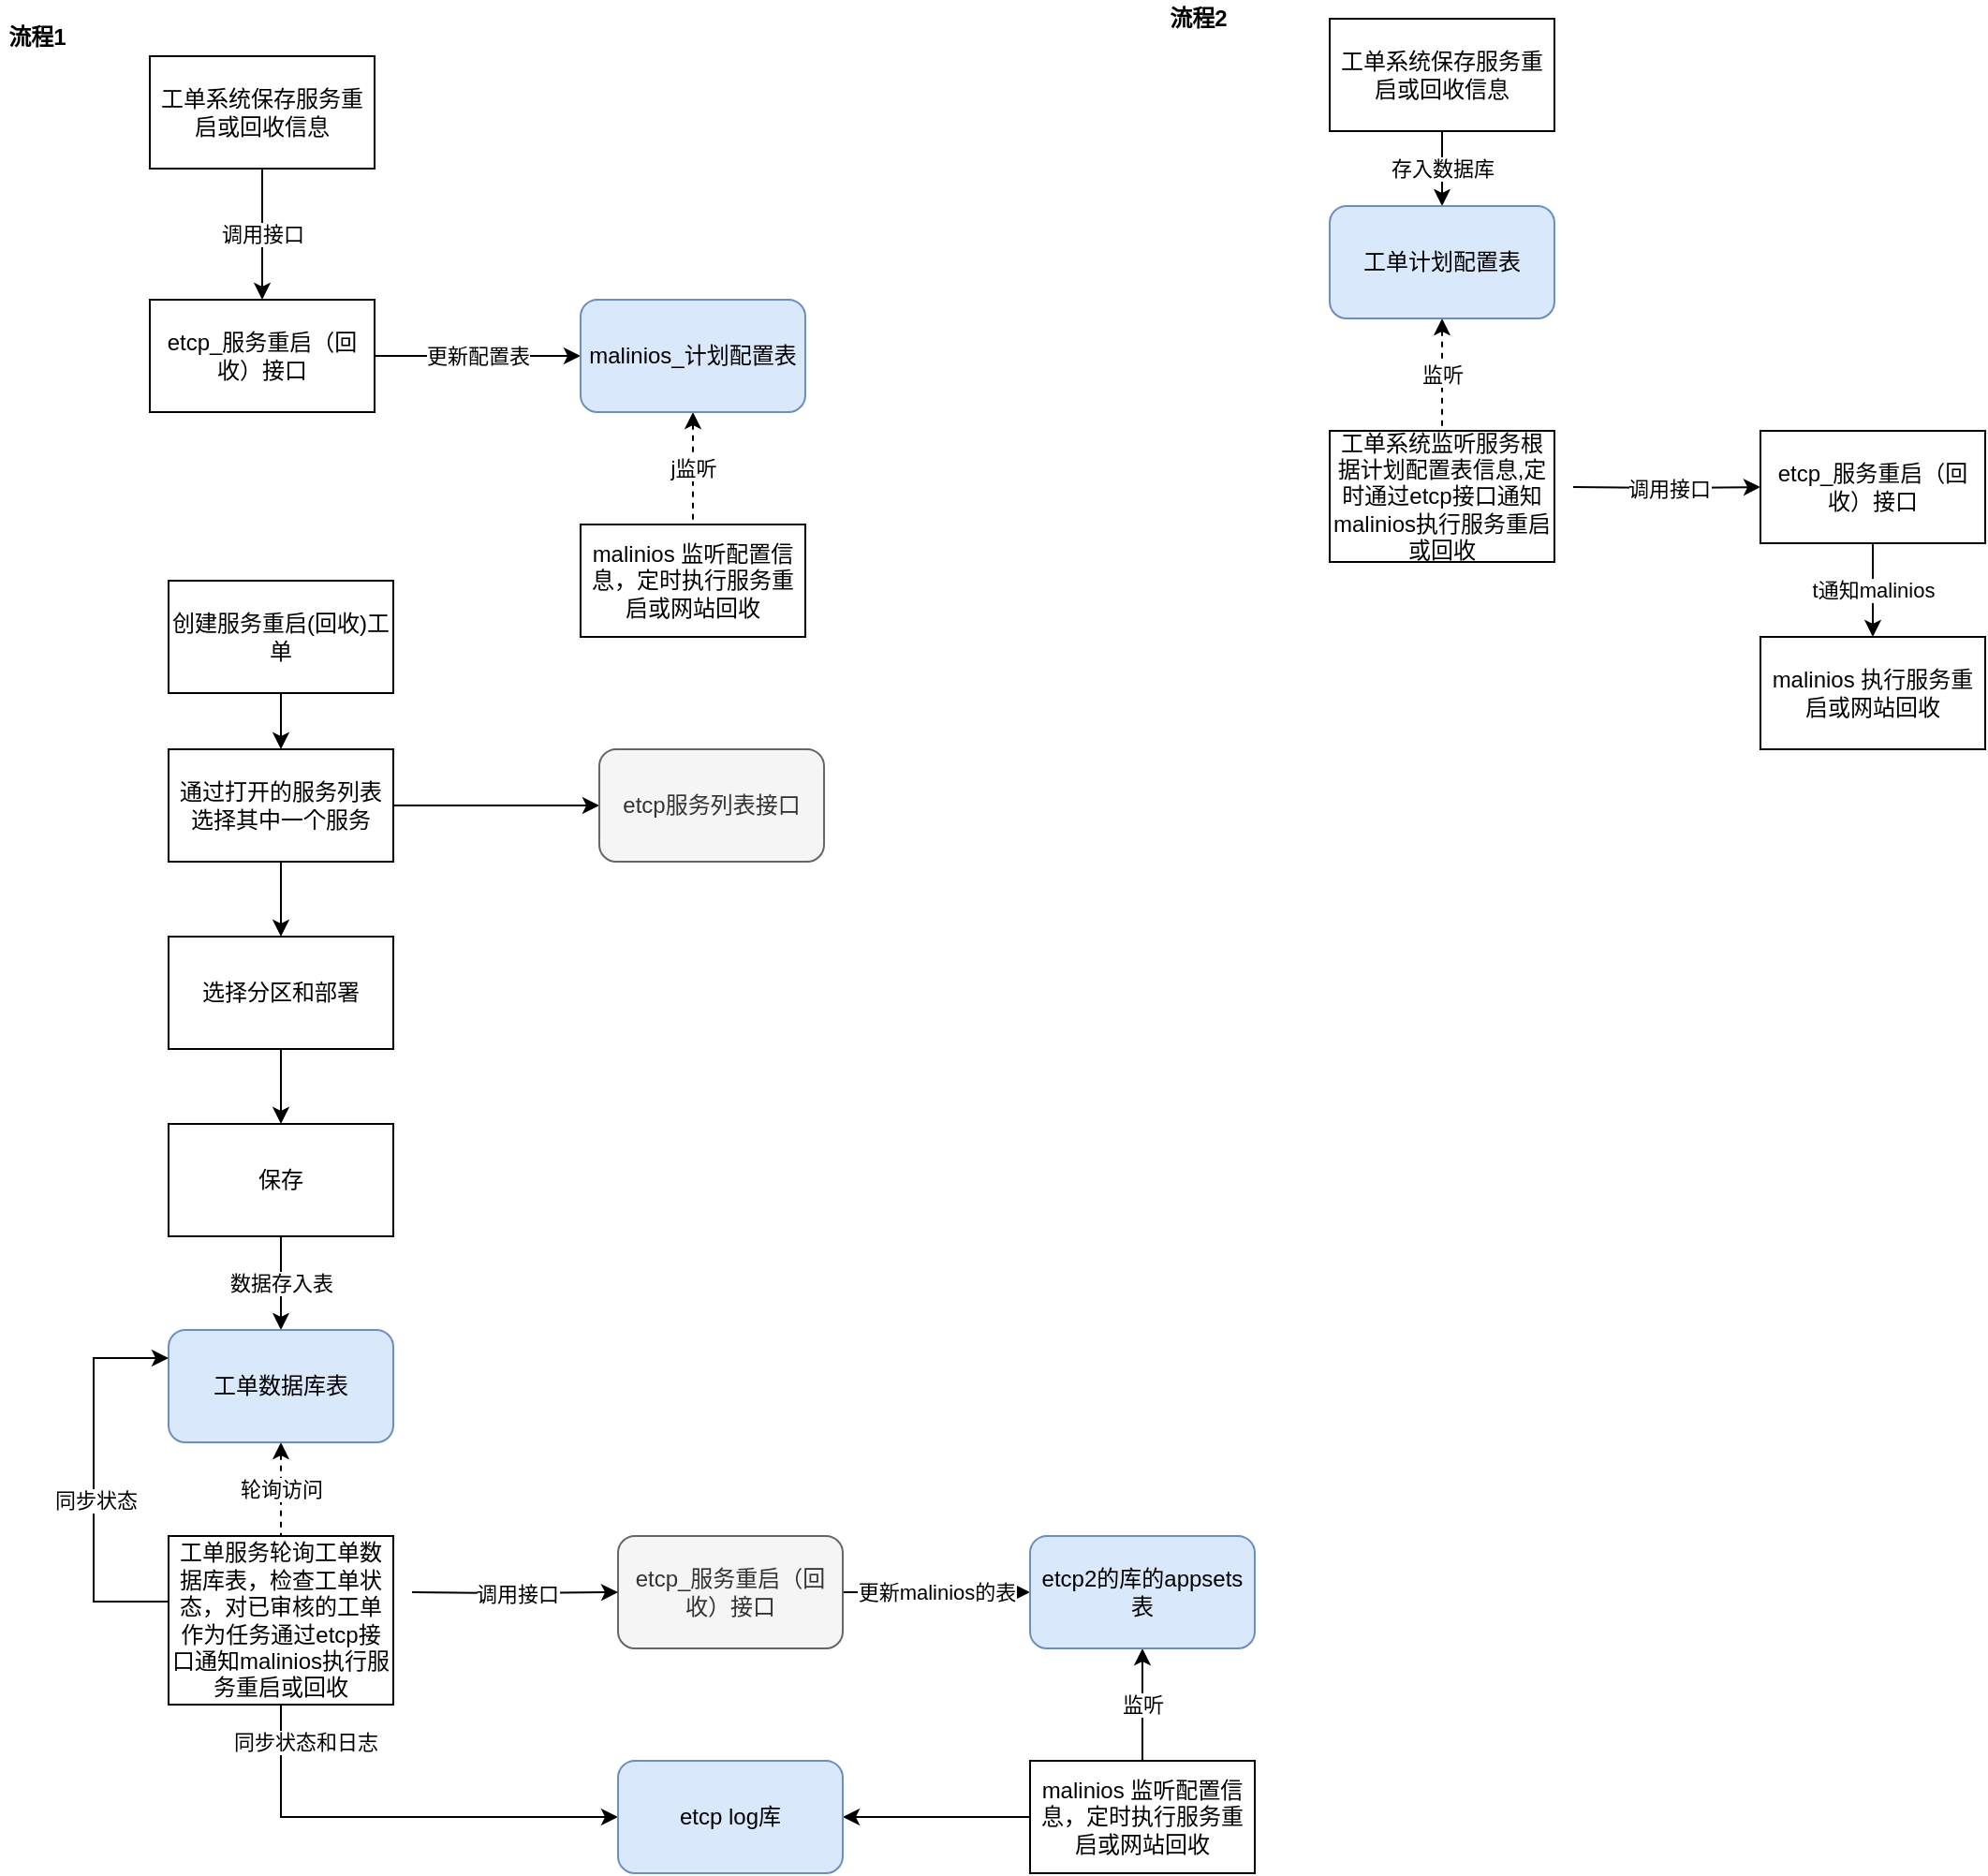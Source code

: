 <mxfile version="13.6.2" type="github" pages="2">
  <diagram id="EzvsVdePeBlgIJyYRWt2" name="第 1 页">
    <mxGraphModel dx="782" dy="469" grid="1" gridSize="10" guides="1" tooltips="1" connect="1" arrows="1" fold="1" page="0" pageScale="1" pageWidth="827" pageHeight="1169" math="0" shadow="0">
      <root>
        <mxCell id="0" />
        <mxCell id="1" parent="0" />
        <mxCell id="kahGNoXoC8xInckrxuAR-6" value="调用接口" style="edgeStyle=orthogonalEdgeStyle;rounded=0;orthogonalLoop=1;jettySize=auto;html=1;" edge="1" parent="1" source="kahGNoXoC8xInckrxuAR-1" target="kahGNoXoC8xInckrxuAR-2">
          <mxGeometry relative="1" as="geometry" />
        </mxCell>
        <mxCell id="kahGNoXoC8xInckrxuAR-1" value="工单系统保存服务重启或回收信息" style="rounded=0;whiteSpace=wrap;html=1;" vertex="1" parent="1">
          <mxGeometry x="120" y="90" width="120" height="60" as="geometry" />
        </mxCell>
        <mxCell id="kahGNoXoC8xInckrxuAR-5" value="更新配置表" style="edgeStyle=orthogonalEdgeStyle;rounded=0;orthogonalLoop=1;jettySize=auto;html=1;entryX=0;entryY=0.5;entryDx=0;entryDy=0;" edge="1" parent="1" source="kahGNoXoC8xInckrxuAR-2" target="kahGNoXoC8xInckrxuAR-4">
          <mxGeometry relative="1" as="geometry">
            <Array as="points">
              <mxPoint x="290" y="250" />
              <mxPoint x="290" y="250" />
            </Array>
          </mxGeometry>
        </mxCell>
        <mxCell id="kahGNoXoC8xInckrxuAR-2" value="etcp_服务重启（回收）接口" style="rounded=0;whiteSpace=wrap;html=1;" vertex="1" parent="1">
          <mxGeometry x="120" y="220" width="120" height="60" as="geometry" />
        </mxCell>
        <mxCell id="kahGNoXoC8xInckrxuAR-3" value="malinios 监听配置信息，定时执行服务重启或网站回收" style="rounded=0;whiteSpace=wrap;html=1;" vertex="1" parent="1">
          <mxGeometry x="350" y="340" width="120" height="60" as="geometry" />
        </mxCell>
        <mxCell id="kahGNoXoC8xInckrxuAR-7" value="j监听" style="edgeStyle=orthogonalEdgeStyle;rounded=0;orthogonalLoop=1;jettySize=auto;html=1;entryX=0.5;entryY=0;entryDx=0;entryDy=0;dashed=1;endArrow=none;endFill=0;startArrow=classic;startFill=1;" edge="1" parent="1" source="kahGNoXoC8xInckrxuAR-4" target="kahGNoXoC8xInckrxuAR-3">
          <mxGeometry relative="1" as="geometry" />
        </mxCell>
        <mxCell id="kahGNoXoC8xInckrxuAR-4" value="malinios_计划配置表" style="rounded=1;whiteSpace=wrap;html=1;fillColor=#dae8fc;strokeColor=#6c8ebf;" vertex="1" parent="1">
          <mxGeometry x="350" y="220" width="120" height="60" as="geometry" />
        </mxCell>
        <mxCell id="kahGNoXoC8xInckrxuAR-15" value="存入数据库" style="edgeStyle=orthogonalEdgeStyle;rounded=0;orthogonalLoop=1;jettySize=auto;html=1;entryX=0.5;entryY=0;entryDx=0;entryDy=0;" edge="1" parent="1" source="kahGNoXoC8xInckrxuAR-9" target="kahGNoXoC8xInckrxuAR-14">
          <mxGeometry relative="1" as="geometry" />
        </mxCell>
        <mxCell id="kahGNoXoC8xInckrxuAR-9" value="工单系统保存服务重启或回收信息" style="rounded=0;whiteSpace=wrap;html=1;" vertex="1" parent="1">
          <mxGeometry x="750" y="70" width="120" height="60" as="geometry" />
        </mxCell>
        <mxCell id="kahGNoXoC8xInckrxuAR-21" value="t通知malinios" style="edgeStyle=orthogonalEdgeStyle;rounded=0;orthogonalLoop=1;jettySize=auto;html=1;startArrow=none;startFill=0;endArrow=classic;endFill=1;" edge="1" parent="1" source="kahGNoXoC8xInckrxuAR-11" target="kahGNoXoC8xInckrxuAR-12">
          <mxGeometry relative="1" as="geometry">
            <Array as="points">
              <mxPoint x="1040" y="370" />
              <mxPoint x="1040" y="370" />
            </Array>
          </mxGeometry>
        </mxCell>
        <mxCell id="kahGNoXoC8xInckrxuAR-11" value="etcp_服务重启（回收）接口" style="rounded=0;whiteSpace=wrap;html=1;" vertex="1" parent="1">
          <mxGeometry x="980" y="290" width="120" height="60" as="geometry" />
        </mxCell>
        <mxCell id="kahGNoXoC8xInckrxuAR-12" value="malinios 执行服务重启或网站回收" style="rounded=0;whiteSpace=wrap;html=1;" vertex="1" parent="1">
          <mxGeometry x="980" y="400" width="120" height="60" as="geometry" />
        </mxCell>
        <mxCell id="kahGNoXoC8xInckrxuAR-13" value="调用接口" style="edgeStyle=orthogonalEdgeStyle;rounded=0;orthogonalLoop=1;jettySize=auto;html=1;entryX=0;entryY=0.5;entryDx=0;entryDy=0;" edge="1" parent="1" target="kahGNoXoC8xInckrxuAR-11">
          <mxGeometry relative="1" as="geometry">
            <mxPoint x="880" y="320" as="sourcePoint" />
          </mxGeometry>
        </mxCell>
        <mxCell id="kahGNoXoC8xInckrxuAR-19" value="监听" style="edgeStyle=orthogonalEdgeStyle;rounded=0;orthogonalLoop=1;jettySize=auto;html=1;entryX=0.5;entryY=0;entryDx=0;entryDy=0;dashed=1;startArrow=classic;startFill=1;endArrow=none;endFill=0;" edge="1" parent="1" source="kahGNoXoC8xInckrxuAR-14" target="kahGNoXoC8xInckrxuAR-16">
          <mxGeometry relative="1" as="geometry" />
        </mxCell>
        <mxCell id="kahGNoXoC8xInckrxuAR-14" value="工单计划配置表" style="rounded=1;whiteSpace=wrap;html=1;fillColor=#dae8fc;strokeColor=#6c8ebf;" vertex="1" parent="1">
          <mxGeometry x="750" y="170" width="120" height="60" as="geometry" />
        </mxCell>
        <mxCell id="kahGNoXoC8xInckrxuAR-16" value="工单系统监听服务根据计划配置表信息,定时通过etcp接口通知malinios执行服务重启或回收" style="rounded=0;whiteSpace=wrap;html=1;" vertex="1" parent="1">
          <mxGeometry x="750" y="290" width="120" height="70" as="geometry" />
        </mxCell>
        <mxCell id="kahGNoXoC8xInckrxuAR-22" value="流程1" style="text;html=1;strokeColor=none;fillColor=none;align=center;verticalAlign=middle;whiteSpace=wrap;rounded=0;fontStyle=1" vertex="1" parent="1">
          <mxGeometry x="40" y="70" width="40" height="20" as="geometry" />
        </mxCell>
        <mxCell id="kahGNoXoC8xInckrxuAR-23" value="流程2" style="text;html=1;strokeColor=none;fillColor=none;align=center;verticalAlign=middle;whiteSpace=wrap;rounded=0;fontStyle=1" vertex="1" parent="1">
          <mxGeometry x="660" y="60" width="40" height="20" as="geometry" />
        </mxCell>
        <mxCell id="kahGNoXoC8xInckrxuAR-26" value="数据存入表" style="edgeStyle=orthogonalEdgeStyle;rounded=0;orthogonalLoop=1;jettySize=auto;html=1;entryX=0.5;entryY=0;entryDx=0;entryDy=0;" edge="1" parent="1" source="kahGNoXoC8xInckrxuAR-27" target="kahGNoXoC8xInckrxuAR-33">
          <mxGeometry relative="1" as="geometry" />
        </mxCell>
        <mxCell id="kahGNoXoC8xInckrxuAR-27" value="保存" style="rounded=0;whiteSpace=wrap;html=1;" vertex="1" parent="1">
          <mxGeometry x="130" y="660" width="120" height="60" as="geometry" />
        </mxCell>
        <mxCell id="kahGNoXoC8xInckrxuAR-39" value="更新malinios的表" style="edgeStyle=orthogonalEdgeStyle;rounded=0;orthogonalLoop=1;jettySize=auto;html=1;entryX=0;entryY=0.5;entryDx=0;entryDy=0;startArrow=none;startFill=0;endArrow=classic;endFill=1;" edge="1" parent="1" source="kahGNoXoC8xInckrxuAR-29" target="kahGNoXoC8xInckrxuAR-38">
          <mxGeometry relative="1" as="geometry" />
        </mxCell>
        <mxCell id="kahGNoXoC8xInckrxuAR-29" value="etcp_服务重启（回收）接口" style="rounded=1;whiteSpace=wrap;html=1;fillColor=#f5f5f5;strokeColor=#666666;fontColor=#333333;glass=0;" vertex="1" parent="1">
          <mxGeometry x="370" y="880" width="120" height="60" as="geometry" />
        </mxCell>
        <mxCell id="kahGNoXoC8xInckrxuAR-31" value="调用接口" style="edgeStyle=orthogonalEdgeStyle;rounded=0;orthogonalLoop=1;jettySize=auto;html=1;entryX=0;entryY=0.5;entryDx=0;entryDy=0;" edge="1" parent="1" target="kahGNoXoC8xInckrxuAR-29">
          <mxGeometry relative="1" as="geometry">
            <mxPoint x="260" y="910" as="sourcePoint" />
          </mxGeometry>
        </mxCell>
        <mxCell id="kahGNoXoC8xInckrxuAR-32" value="轮询访问" style="edgeStyle=orthogonalEdgeStyle;rounded=0;orthogonalLoop=1;jettySize=auto;html=1;entryX=0.5;entryY=0;entryDx=0;entryDy=0;dashed=1;startArrow=classic;startFill=1;endArrow=none;endFill=0;" edge="1" parent="1" source="kahGNoXoC8xInckrxuAR-33" target="kahGNoXoC8xInckrxuAR-34">
          <mxGeometry relative="1" as="geometry" />
        </mxCell>
        <mxCell id="kahGNoXoC8xInckrxuAR-33" value="工单数据库表" style="rounded=1;whiteSpace=wrap;html=1;fillColor=#dae8fc;strokeColor=#6c8ebf;" vertex="1" parent="1">
          <mxGeometry x="130" y="770" width="120" height="60" as="geometry" />
        </mxCell>
        <mxCell id="kahGNoXoC8xInckrxuAR-43" style="edgeStyle=orthogonalEdgeStyle;rounded=0;orthogonalLoop=1;jettySize=auto;html=1;entryX=0;entryY=0.5;entryDx=0;entryDy=0;startArrow=none;startFill=0;endArrow=classic;endFill=1;" edge="1" parent="1" source="kahGNoXoC8xInckrxuAR-34" target="kahGNoXoC8xInckrxuAR-41">
          <mxGeometry relative="1" as="geometry">
            <Array as="points">
              <mxPoint x="190" y="1030" />
            </Array>
          </mxGeometry>
        </mxCell>
        <mxCell id="kahGNoXoC8xInckrxuAR-44" value="同步状态和日志" style="edgeLabel;html=1;align=center;verticalAlign=middle;resizable=0;points=[];" vertex="1" connectable="0" parent="kahGNoXoC8xInckrxuAR-43">
          <mxGeometry x="-0.397" y="40" relative="1" as="geometry">
            <mxPoint as="offset" />
          </mxGeometry>
        </mxCell>
        <mxCell id="kahGNoXoC8xInckrxuAR-45" style="edgeStyle=orthogonalEdgeStyle;rounded=0;orthogonalLoop=1;jettySize=auto;html=1;entryX=0;entryY=0.25;entryDx=0;entryDy=0;startArrow=none;startFill=0;endArrow=classic;endFill=1;" edge="1" parent="1" source="kahGNoXoC8xInckrxuAR-34" target="kahGNoXoC8xInckrxuAR-33">
          <mxGeometry relative="1" as="geometry">
            <Array as="points">
              <mxPoint x="90" y="915" />
              <mxPoint x="90" y="785" />
            </Array>
          </mxGeometry>
        </mxCell>
        <mxCell id="kahGNoXoC8xInckrxuAR-46" value="同步状态" style="edgeLabel;html=1;align=center;verticalAlign=middle;resizable=0;points=[];" vertex="1" connectable="0" parent="kahGNoXoC8xInckrxuAR-45">
          <mxGeometry x="-0.105" y="-1" relative="1" as="geometry">
            <mxPoint as="offset" />
          </mxGeometry>
        </mxCell>
        <mxCell id="kahGNoXoC8xInckrxuAR-34" value="工单服务轮询工单数据库表，检查工单状态，对已审核的工单作为任务通过etcp接口通知malinios执行服务重启或回收" style="rounded=0;whiteSpace=wrap;html=1;" vertex="1" parent="1">
          <mxGeometry x="130" y="880" width="120" height="90" as="geometry" />
        </mxCell>
        <mxCell id="kahGNoXoC8xInckrxuAR-40" value="监听" style="edgeStyle=orthogonalEdgeStyle;rounded=0;orthogonalLoop=1;jettySize=auto;html=1;startArrow=none;startFill=0;endArrow=classic;endFill=1;" edge="1" parent="1" source="kahGNoXoC8xInckrxuAR-36" target="kahGNoXoC8xInckrxuAR-38">
          <mxGeometry relative="1" as="geometry" />
        </mxCell>
        <mxCell id="kahGNoXoC8xInckrxuAR-42" style="edgeStyle=orthogonalEdgeStyle;rounded=0;orthogonalLoop=1;jettySize=auto;html=1;entryX=1;entryY=0.5;entryDx=0;entryDy=0;startArrow=none;startFill=0;endArrow=classic;endFill=1;" edge="1" parent="1" source="kahGNoXoC8xInckrxuAR-36" target="kahGNoXoC8xInckrxuAR-41">
          <mxGeometry relative="1" as="geometry" />
        </mxCell>
        <mxCell id="kahGNoXoC8xInckrxuAR-36" value="malinios 监听配置信息，定时执行服务重启或网站回收" style="rounded=0;whiteSpace=wrap;html=1;" vertex="1" parent="1">
          <mxGeometry x="590" y="1000" width="120" height="60" as="geometry" />
        </mxCell>
        <mxCell id="kahGNoXoC8xInckrxuAR-38" value="etcp2的库的appsets表" style="rounded=1;whiteSpace=wrap;html=1;fillColor=#dae8fc;strokeColor=#6c8ebf;" vertex="1" parent="1">
          <mxGeometry x="590" y="880" width="120" height="60" as="geometry" />
        </mxCell>
        <mxCell id="kahGNoXoC8xInckrxuAR-41" value="etcp log库" style="rounded=1;whiteSpace=wrap;html=1;fillColor=#dae8fc;strokeColor=#6c8ebf;" vertex="1" parent="1">
          <mxGeometry x="370" y="1000" width="120" height="60" as="geometry" />
        </mxCell>
        <mxCell id="kahGNoXoC8xInckrxuAR-51" style="edgeStyle=orthogonalEdgeStyle;rounded=0;orthogonalLoop=1;jettySize=auto;html=1;entryX=0.5;entryY=0;entryDx=0;entryDy=0;startArrow=none;startFill=0;endArrow=classic;endFill=1;" edge="1" parent="1" source="kahGNoXoC8xInckrxuAR-47" target="kahGNoXoC8xInckrxuAR-49">
          <mxGeometry relative="1" as="geometry" />
        </mxCell>
        <mxCell id="kahGNoXoC8xInckrxuAR-47" value="创建服务重启(回收)工单" style="rounded=0;whiteSpace=wrap;html=1;" vertex="1" parent="1">
          <mxGeometry x="130" y="370" width="120" height="60" as="geometry" />
        </mxCell>
        <mxCell id="kahGNoXoC8xInckrxuAR-52" style="edgeStyle=orthogonalEdgeStyle;rounded=0;orthogonalLoop=1;jettySize=auto;html=1;startArrow=none;startFill=0;endArrow=classic;endFill=1;" edge="1" parent="1" source="kahGNoXoC8xInckrxuAR-49">
          <mxGeometry relative="1" as="geometry">
            <mxPoint x="360" y="490" as="targetPoint" />
          </mxGeometry>
        </mxCell>
        <mxCell id="kahGNoXoC8xInckrxuAR-54" style="edgeStyle=orthogonalEdgeStyle;rounded=0;orthogonalLoop=1;jettySize=auto;html=1;startArrow=none;startFill=0;endArrow=classic;endFill=1;" edge="1" parent="1" source="kahGNoXoC8xInckrxuAR-49">
          <mxGeometry relative="1" as="geometry">
            <mxPoint x="190" y="560" as="targetPoint" />
          </mxGeometry>
        </mxCell>
        <mxCell id="kahGNoXoC8xInckrxuAR-49" value="通过打开的服务列表选择其中一个服务" style="rounded=0;whiteSpace=wrap;html=1;" vertex="1" parent="1">
          <mxGeometry x="130" y="460" width="120" height="60" as="geometry" />
        </mxCell>
        <mxCell id="kahGNoXoC8xInckrxuAR-53" value="etcp服务列表接口" style="rounded=1;whiteSpace=wrap;html=1;fillColor=#f5f5f5;strokeColor=#666666;fontColor=#333333;" vertex="1" parent="1">
          <mxGeometry x="360" y="460" width="120" height="60" as="geometry" />
        </mxCell>
        <mxCell id="kahGNoXoC8xInckrxuAR-56" style="edgeStyle=orthogonalEdgeStyle;rounded=0;orthogonalLoop=1;jettySize=auto;html=1;entryX=0.5;entryY=0;entryDx=0;entryDy=0;startArrow=none;startFill=0;endArrow=classic;endFill=1;" edge="1" parent="1" source="kahGNoXoC8xInckrxuAR-55" target="kahGNoXoC8xInckrxuAR-27">
          <mxGeometry relative="1" as="geometry" />
        </mxCell>
        <mxCell id="kahGNoXoC8xInckrxuAR-55" value="选择分区和部署" style="rounded=0;whiteSpace=wrap;html=1;" vertex="1" parent="1">
          <mxGeometry x="130" y="560" width="120" height="60" as="geometry" />
        </mxCell>
      </root>
    </mxGraphModel>
  </diagram>
  <diagram id="qsNHM28TNspkJRu5wapX" name="第 2 页">
    <mxGraphModel dx="1422" dy="828" grid="1" gridSize="10" guides="1" tooltips="1" connect="1" arrows="1" fold="1" page="1" pageScale="1" pageWidth="827" pageHeight="1169" math="0" shadow="0">
      <root>
        <mxCell id="pmHmGgtYiZV_STidITvy-0" />
        <mxCell id="pmHmGgtYiZV_STidITvy-1" parent="pmHmGgtYiZV_STidITvy-0" />
        <mxCell id="pmHmGgtYiZV_STidITvy-2" value="数据存入工单表" style="edgeStyle=orthogonalEdgeStyle;rounded=0;orthogonalLoop=1;jettySize=auto;html=1;entryX=0.5;entryY=0;entryDx=0;entryDy=0;" edge="1" parent="pmHmGgtYiZV_STidITvy-1" source="pmHmGgtYiZV_STidITvy-3" target="pmHmGgtYiZV_STidITvy-8">
          <mxGeometry relative="1" as="geometry" />
        </mxCell>
        <mxCell id="pmHmGgtYiZV_STidITvy-3" value="保存" style="rounded=0;whiteSpace=wrap;html=1;" vertex="1" parent="pmHmGgtYiZV_STidITvy-1">
          <mxGeometry x="140" y="640" width="120" height="60" as="geometry" />
        </mxCell>
        <mxCell id="pmHmGgtYiZV_STidITvy-4" value="重新服务信息&lt;br&gt;写入表&lt;span style=&quot;font-size: 12px ; background-color: rgb(248 , 249 , 250)&quot;&gt;app_sets&lt;/span&gt;" style="edgeStyle=orthogonalEdgeStyle;rounded=0;orthogonalLoop=1;jettySize=auto;html=1;entryX=0;entryY=0.5;entryDx=0;entryDy=0;startArrow=none;startFill=0;endArrow=classic;endFill=1;" edge="1" parent="pmHmGgtYiZV_STidITvy-1" source="pmHmGgtYiZV_STidITvy-5" target="pmHmGgtYiZV_STidITvy-17">
          <mxGeometry relative="1" as="geometry" />
        </mxCell>
        <mxCell id="pmHmGgtYiZV_STidITvy-5" value="etcp_服务重启（回收）接口" style="rounded=1;whiteSpace=wrap;html=1;fillColor=#f5f5f5;strokeColor=#666666;fontColor=#333333;glass=0;" vertex="1" parent="pmHmGgtYiZV_STidITvy-1">
          <mxGeometry x="390" y="870" width="120" height="60" as="geometry" />
        </mxCell>
        <mxCell id="pmHmGgtYiZV_STidITvy-6" value="调用接口&lt;br&gt;传服务重启信息" style="edgeStyle=orthogonalEdgeStyle;rounded=0;orthogonalLoop=1;jettySize=auto;html=1;entryX=0;entryY=0.5;entryDx=0;entryDy=0;exitX=0.992;exitY=0.422;exitDx=0;exitDy=0;exitPerimeter=0;" edge="1" parent="pmHmGgtYiZV_STidITvy-1" target="pmHmGgtYiZV_STidITvy-5" source="pmHmGgtYiZV_STidITvy-13">
          <mxGeometry relative="1" as="geometry">
            <mxPoint x="270" y="890" as="sourcePoint" />
          </mxGeometry>
        </mxCell>
        <mxCell id="pmHmGgtYiZV_STidITvy-7" value="轮询访问" style="edgeStyle=orthogonalEdgeStyle;rounded=0;orthogonalLoop=1;jettySize=auto;html=1;entryX=0.5;entryY=0;entryDx=0;entryDy=0;dashed=1;startArrow=classic;startFill=1;endArrow=none;endFill=0;" edge="1" parent="pmHmGgtYiZV_STidITvy-1" source="pmHmGgtYiZV_STidITvy-8" target="pmHmGgtYiZV_STidITvy-13">
          <mxGeometry relative="1" as="geometry" />
        </mxCell>
        <mxCell id="pmHmGgtYiZV_STidITvy-8" value="工单数据库表" style="rounded=1;whiteSpace=wrap;html=1;fillColor=#dae8fc;strokeColor=#6c8ebf;" vertex="1" parent="pmHmGgtYiZV_STidITvy-1">
          <mxGeometry x="140" y="750" width="120" height="60" as="geometry" />
        </mxCell>
        <mxCell id="pmHmGgtYiZV_STidITvy-9" style="edgeStyle=orthogonalEdgeStyle;rounded=0;orthogonalLoop=1;jettySize=auto;html=1;entryX=0;entryY=0.5;entryDx=0;entryDy=0;startArrow=none;startFill=0;endArrow=classic;endFill=1;" edge="1" parent="pmHmGgtYiZV_STidITvy-1" source="pmHmGgtYiZV_STidITvy-13" target="pmHmGgtYiZV_STidITvy-18">
          <mxGeometry relative="1" as="geometry">
            <Array as="points">
              <mxPoint x="200" y="1110" />
            </Array>
          </mxGeometry>
        </mxCell>
        <mxCell id="pmHmGgtYiZV_STidITvy-10" value="同步状态和日志" style="edgeLabel;html=1;align=center;verticalAlign=middle;resizable=0;points=[];" vertex="1" connectable="0" parent="pmHmGgtYiZV_STidITvy-9">
          <mxGeometry x="-0.397" y="40" relative="1" as="geometry">
            <mxPoint x="90" y="20" as="offset" />
          </mxGeometry>
        </mxCell>
        <mxCell id="pmHmGgtYiZV_STidITvy-11" style="edgeStyle=orthogonalEdgeStyle;rounded=0;orthogonalLoop=1;jettySize=auto;html=1;entryX=0;entryY=0.25;entryDx=0;entryDy=0;startArrow=none;startFill=0;endArrow=classic;endFill=1;" edge="1" parent="pmHmGgtYiZV_STidITvy-1" source="pmHmGgtYiZV_STidITvy-13" target="pmHmGgtYiZV_STidITvy-8">
          <mxGeometry relative="1" as="geometry">
            <Array as="points">
              <mxPoint x="100" y="895" />
              <mxPoint x="100" y="765" />
            </Array>
          </mxGeometry>
        </mxCell>
        <mxCell id="pmHmGgtYiZV_STidITvy-12" value="同步状态" style="edgeLabel;html=1;align=center;verticalAlign=middle;resizable=0;points=[];" vertex="1" connectable="0" parent="pmHmGgtYiZV_STidITvy-11">
          <mxGeometry x="-0.105" y="-1" relative="1" as="geometry">
            <mxPoint as="offset" />
          </mxGeometry>
        </mxCell>
        <mxCell id="pmHmGgtYiZV_STidITvy-13" value="工单服务轮询工单数据库表，检查工单状态，对已审核的工单作为任务通过etcp接口通知malinios执行服务重启或回收" style="rounded=0;whiteSpace=wrap;html=1;" vertex="1" parent="pmHmGgtYiZV_STidITvy-1">
          <mxGeometry x="140" y="860" width="120" height="90" as="geometry" />
        </mxCell>
        <mxCell id="pmHmGgtYiZV_STidITvy-14" value="监听" style="edgeStyle=orthogonalEdgeStyle;rounded=0;orthogonalLoop=1;jettySize=auto;html=1;startArrow=none;startFill=0;endArrow=classic;endFill=1;dashed=1;" edge="1" parent="pmHmGgtYiZV_STidITvy-1" source="pmHmGgtYiZV_STidITvy-16" target="pmHmGgtYiZV_STidITvy-17">
          <mxGeometry relative="1" as="geometry" />
        </mxCell>
        <mxCell id="pmHmGgtYiZV_STidITvy-15" style="edgeStyle=orthogonalEdgeStyle;rounded=0;orthogonalLoop=1;jettySize=auto;html=1;startArrow=none;startFill=0;endArrow=classic;endFill=1;" edge="1" parent="pmHmGgtYiZV_STidITvy-1" source="pmHmGgtYiZV_STidITvy-16" target="pmHmGgtYiZV_STidITvy-18">
          <mxGeometry relative="1" as="geometry">
            <mxPoint x="670" y="1130" as="targetPoint" />
          </mxGeometry>
        </mxCell>
        <mxCell id="pmHmGgtYiZV_STidITvy-16" value="malinios 监听配置信息，定时执行服务重启或网站回收" style="rounded=0;whiteSpace=wrap;html=1;" vertex="1" parent="pmHmGgtYiZV_STidITvy-1">
          <mxGeometry x="610" y="970" width="120" height="60" as="geometry" />
        </mxCell>
        <mxCell id="pmHmGgtYiZV_STidITvy-17" value="etcp2的库" style="rounded=1;whiteSpace=wrap;html=1;fillColor=#dae8fc;strokeColor=#6c8ebf;" vertex="1" parent="pmHmGgtYiZV_STidITvy-1">
          <mxGeometry x="610" y="870" width="120" height="60" as="geometry" />
        </mxCell>
        <mxCell id="pmHmGgtYiZV_STidITvy-18" value="etcp log库" style="rounded=1;whiteSpace=wrap;html=1;fillColor=#dae8fc;strokeColor=#6c8ebf;" vertex="1" parent="pmHmGgtYiZV_STidITvy-1">
          <mxGeometry x="610" y="1080" width="120" height="60" as="geometry" />
        </mxCell>
        <mxCell id="pmHmGgtYiZV_STidITvy-19" style="edgeStyle=orthogonalEdgeStyle;rounded=0;orthogonalLoop=1;jettySize=auto;html=1;entryX=0.5;entryY=0;entryDx=0;entryDy=0;startArrow=none;startFill=0;endArrow=classic;endFill=1;" edge="1" parent="pmHmGgtYiZV_STidITvy-1" source="pmHmGgtYiZV_STidITvy-20" target="pmHmGgtYiZV_STidITvy-23">
          <mxGeometry relative="1" as="geometry" />
        </mxCell>
        <mxCell id="pmHmGgtYiZV_STidITvy-20" value="创建服务重启(回收)工单" style="rounded=0;whiteSpace=wrap;html=1;" vertex="1" parent="pmHmGgtYiZV_STidITvy-1">
          <mxGeometry x="140" y="350" width="120" height="60" as="geometry" />
        </mxCell>
        <mxCell id="pmHmGgtYiZV_STidITvy-21" style="edgeStyle=orthogonalEdgeStyle;rounded=0;orthogonalLoop=1;jettySize=auto;html=1;startArrow=none;startFill=0;endArrow=classic;endFill=1;entryX=0;entryY=0.5;entryDx=0;entryDy=0;" edge="1" parent="pmHmGgtYiZV_STidITvy-1" source="pmHmGgtYiZV_STidITvy-23" target="pmHmGgtYiZV_STidITvy-24">
          <mxGeometry relative="1" as="geometry">
            <mxPoint x="370" y="470" as="targetPoint" />
          </mxGeometry>
        </mxCell>
        <mxCell id="pmHmGgtYiZV_STidITvy-22" style="edgeStyle=orthogonalEdgeStyle;rounded=0;orthogonalLoop=1;jettySize=auto;html=1;startArrow=none;startFill=0;endArrow=classic;endFill=1;" edge="1" parent="pmHmGgtYiZV_STidITvy-1" source="pmHmGgtYiZV_STidITvy-23">
          <mxGeometry relative="1" as="geometry">
            <mxPoint x="200" y="540" as="targetPoint" />
          </mxGeometry>
        </mxCell>
        <mxCell id="pmHmGgtYiZV_STidITvy-23" value="通过打开的服务列表选择其中一个服务" style="rounded=0;whiteSpace=wrap;html=1;" vertex="1" parent="pmHmGgtYiZV_STidITvy-1">
          <mxGeometry x="140" y="440" width="120" height="60" as="geometry" />
        </mxCell>
        <mxCell id="pmHmGgtYiZV_STidITvy-27" style="edgeStyle=orthogonalEdgeStyle;rounded=0;orthogonalLoop=1;jettySize=auto;html=1;entryX=0.5;entryY=0;entryDx=0;entryDy=0;startArrow=none;startFill=0;endArrow=classic;endFill=1;" edge="1" parent="pmHmGgtYiZV_STidITvy-1" source="pmHmGgtYiZV_STidITvy-24" target="pmHmGgtYiZV_STidITvy-17">
          <mxGeometry relative="1" as="geometry" />
        </mxCell>
        <mxCell id="pmHmGgtYiZV_STidITvy-28" value="从数据库中读取服务列表" style="edgeLabel;html=1;align=center;verticalAlign=middle;resizable=0;points=[];" vertex="1" connectable="0" parent="pmHmGgtYiZV_STidITvy-27">
          <mxGeometry x="0.145" y="1" relative="1" as="geometry">
            <mxPoint as="offset" />
          </mxGeometry>
        </mxCell>
        <mxCell id="pmHmGgtYiZV_STidITvy-24" value="etcp获取服务(工具)的列表接口" style="rounded=1;whiteSpace=wrap;html=1;fillColor=#f5f5f5;strokeColor=#666666;fontColor=#333333;" vertex="1" parent="pmHmGgtYiZV_STidITvy-1">
          <mxGeometry x="370" y="440" width="120" height="60" as="geometry" />
        </mxCell>
        <mxCell id="pmHmGgtYiZV_STidITvy-25" style="edgeStyle=orthogonalEdgeStyle;rounded=0;orthogonalLoop=1;jettySize=auto;html=1;entryX=0.5;entryY=0;entryDx=0;entryDy=0;startArrow=none;startFill=0;endArrow=classic;endFill=1;" edge="1" parent="pmHmGgtYiZV_STidITvy-1" source="pmHmGgtYiZV_STidITvy-26" target="pmHmGgtYiZV_STidITvy-3">
          <mxGeometry relative="1" as="geometry" />
        </mxCell>
        <mxCell id="pmHmGgtYiZV_STidITvy-26" value="选择分区和部署" style="rounded=0;whiteSpace=wrap;html=1;" vertex="1" parent="pmHmGgtYiZV_STidITvy-1">
          <mxGeometry x="140" y="540" width="120" height="60" as="geometry" />
        </mxCell>
        <mxCell id="pmHmGgtYiZV_STidITvy-29" value="工单系统" style="swimlane;rounded=1;glass=0;" vertex="1" parent="pmHmGgtYiZV_STidITvy-1">
          <mxGeometry x="80" y="320" width="250" height="820" as="geometry">
            <mxRectangle x="70" y="340" width="80" height="23" as="alternateBounds" />
          </mxGeometry>
        </mxCell>
        <mxCell id="pmHmGgtYiZV_STidITvy-30" value="ETCP" style="swimlane;rounded=1;glass=0;" vertex="1" parent="pmHmGgtYiZV_STidITvy-1">
          <mxGeometry x="330" y="320" width="440" height="820" as="geometry">
            <mxRectangle x="70" y="340" width="80" height="23" as="alternateBounds" />
          </mxGeometry>
        </mxCell>
      </root>
    </mxGraphModel>
  </diagram>
</mxfile>
